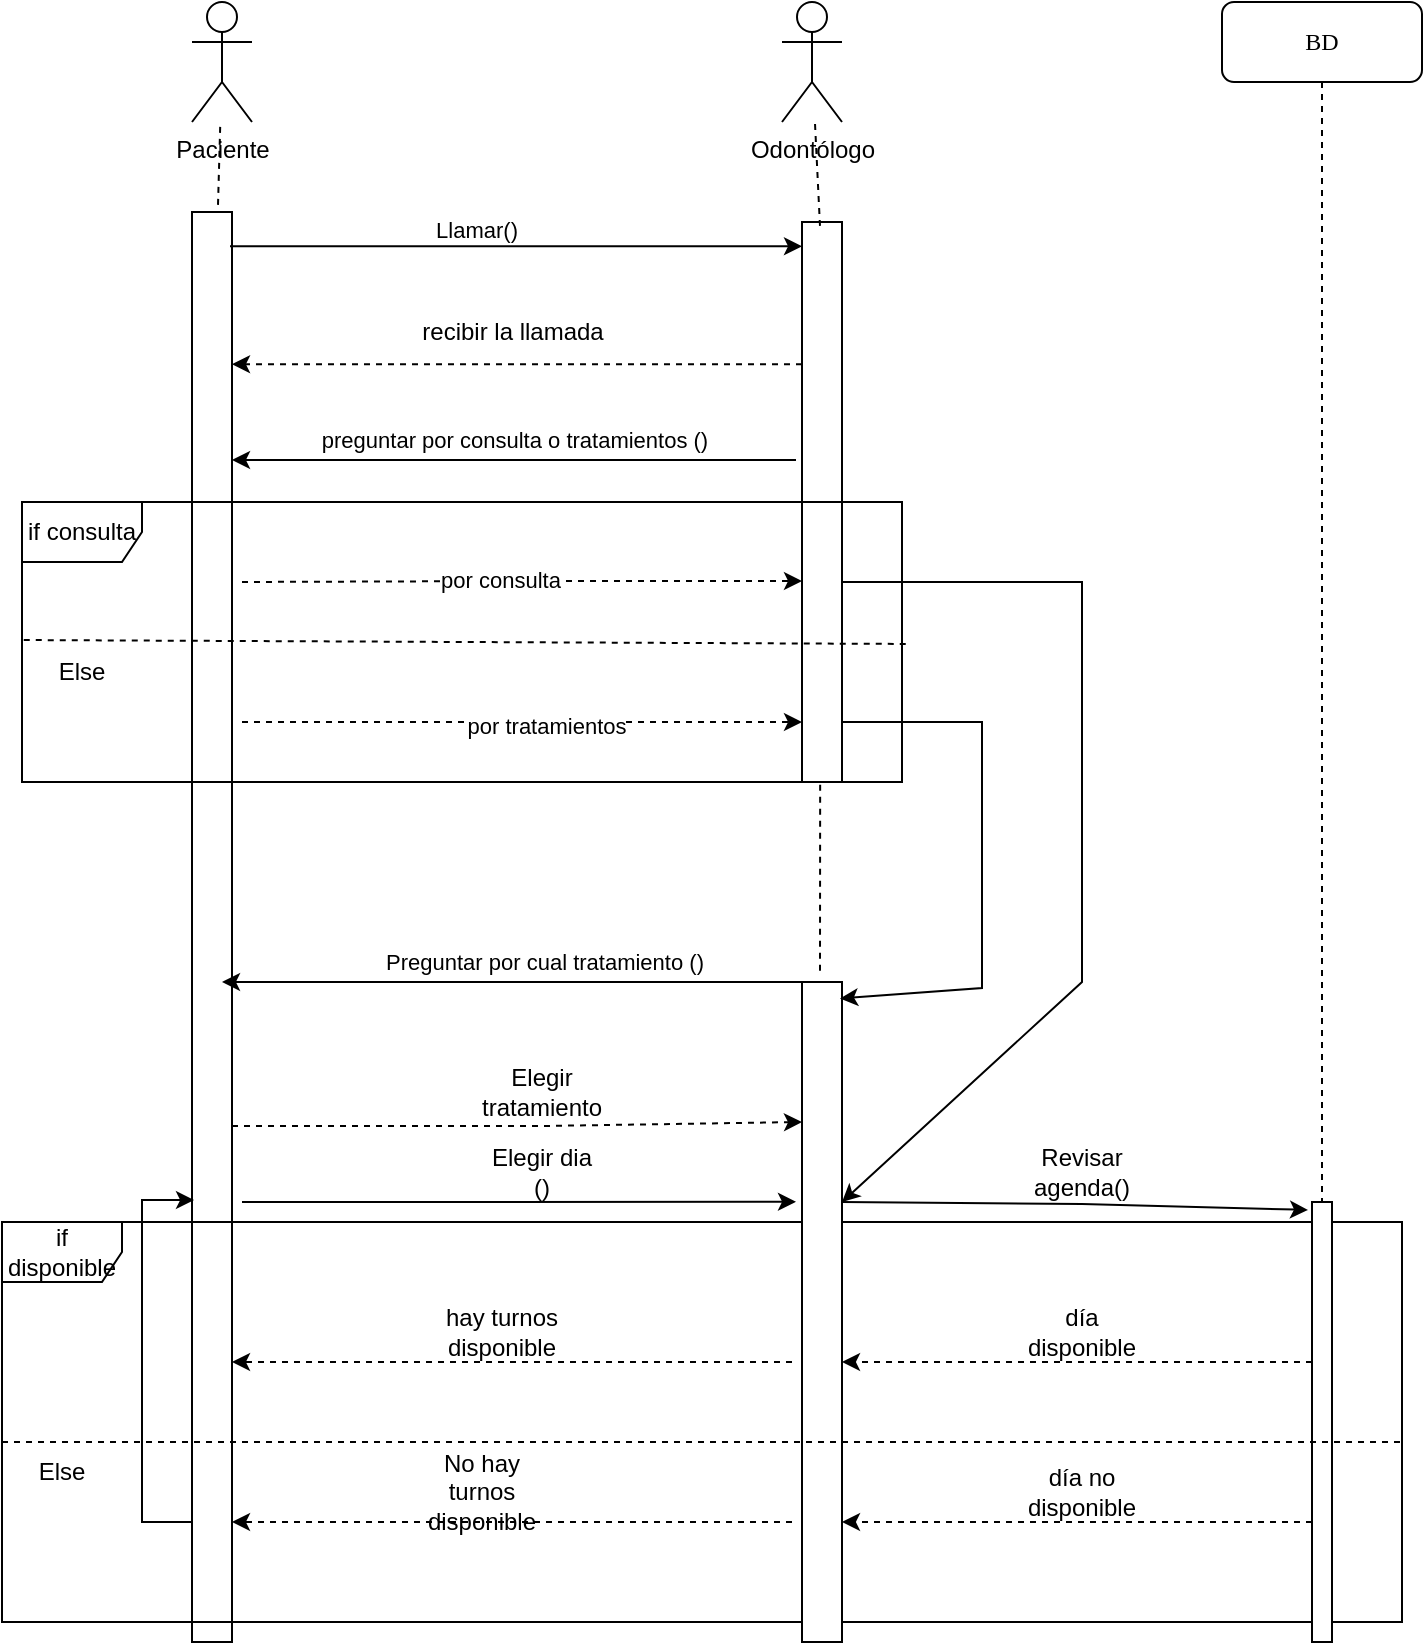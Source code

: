 <mxfile version="20.5.3" type="google"><diagram name="Page-1" id="13e1069c-82ec-6db2-03f1-153e76fe0fe0"><mxGraphModel grid="1" page="1" gridSize="10" guides="1" tooltips="1" connect="1" arrows="1" fold="1" pageScale="1" pageWidth="1100" pageHeight="850" background="none" math="0" shadow="0"><root><mxCell id="0"/><mxCell id="1" parent="0"/><mxCell id="TpoA6m42vEaGNbNg1mri-3" value="BD" style="shape=umlLifeline;perimeter=lifelinePerimeter;whiteSpace=wrap;html=1;container=1;collapsible=0;recursiveResize=0;outlineConnect=0;rounded=1;shadow=0;comic=0;labelBackgroundColor=none;strokeWidth=1;fontFamily=Verdana;fontSize=12;align=center;" vertex="1" parent="1"><mxGeometry x="640" y="760" width="100" height="630" as="geometry"/></mxCell><mxCell id="TpoA6m42vEaGNbNg1mri-74" value="recibir la llamada" style="text;html=1;align=center;verticalAlign=middle;resizable=0;points=[];autosize=1;strokeColor=none;fillColor=none;" vertex="1" parent="1"><mxGeometry x="230" y="910" width="110" height="30" as="geometry"/></mxCell><mxCell id="ml-bsIgioykxdyi0sbgc-1" value="" style="endArrow=classic;html=1;rounded=0;exitX=-0.15;exitY=0.425;exitDx=0;exitDy=0;exitPerimeter=0;" edge="1" parent="1" source="ml-bsIgioykxdyi0sbgc-7" target="ml-bsIgioykxdyi0sbgc-6"><mxGeometry width="50" height="50" relative="1" as="geometry"><mxPoint x="424" y="990.77" as="sourcePoint"/><mxPoint x="140" y="1000" as="targetPoint"/><Array as="points"/></mxGeometry></mxCell><mxCell id="ml-bsIgioykxdyi0sbgc-12" value="preguntar por consulta o tratamientos ()" style="edgeLabel;html=1;align=center;verticalAlign=middle;resizable=0;points=[];" connectable="0" vertex="1" parent="ml-bsIgioykxdyi0sbgc-1"><mxGeometry x="0.0" y="3" relative="1" as="geometry"><mxPoint y="-13" as="offset"/></mxGeometry></mxCell><mxCell id="ml-bsIgioykxdyi0sbgc-4" value="Paciente&lt;br&gt;" style="shape=umlActor;verticalLabelPosition=bottom;verticalAlign=top;html=1;outlineConnect=0;" vertex="1" parent="1"><mxGeometry x="125" y="760" width="30" height="60" as="geometry"/></mxCell><mxCell id="ml-bsIgioykxdyi0sbgc-5" value="Odontólogo" style="shape=umlActor;verticalLabelPosition=bottom;verticalAlign=top;html=1;outlineConnect=0;" vertex="1" parent="1"><mxGeometry x="420" y="760" width="30" height="60" as="geometry"/></mxCell><mxCell id="ml-bsIgioykxdyi0sbgc-6" value="" style="html=1;points=[];perimeter=orthogonalPerimeter;rounded=0;shadow=0;comic=0;labelBackgroundColor=none;strokeWidth=1;fontFamily=Verdana;fontSize=12;align=center;" vertex="1" parent="1"><mxGeometry x="125" y="865" width="20" height="715" as="geometry"/></mxCell><mxCell id="ml-bsIgioykxdyi0sbgc-7" value="" style="html=1;points=[];perimeter=orthogonalPerimeter;rounded=0;shadow=0;comic=0;labelBackgroundColor=none;strokeWidth=1;fontFamily=Verdana;fontSize=12;align=center;" vertex="1" parent="1"><mxGeometry x="430" y="870" width="20" height="280" as="geometry"/></mxCell><mxCell id="ml-bsIgioykxdyi0sbgc-8" value="" style="endArrow=classic;html=1;rounded=0;exitX=0.95;exitY=0.024;exitDx=0;exitDy=0;exitPerimeter=0;" edge="1" parent="1" source="ml-bsIgioykxdyi0sbgc-6" target="ml-bsIgioykxdyi0sbgc-7"><mxGeometry width="50" height="50" relative="1" as="geometry"><mxPoint x="245" y="920" as="sourcePoint"/><mxPoint x="295" y="870" as="targetPoint"/></mxGeometry></mxCell><mxCell id="ml-bsIgioykxdyi0sbgc-9" value="Llamar()" style="edgeLabel;html=1;align=center;verticalAlign=middle;resizable=0;points=[];" connectable="0" vertex="1" parent="ml-bsIgioykxdyi0sbgc-8"><mxGeometry x="-0.139" y="-1" relative="1" as="geometry"><mxPoint y="-9" as="offset"/></mxGeometry></mxCell><mxCell id="ml-bsIgioykxdyi0sbgc-10" value="" style="endArrow=classic;html=1;rounded=0;exitX=0;exitY=0.254;exitDx=0;exitDy=0;exitPerimeter=0;dashed=1;" edge="1" parent="1" source="ml-bsIgioykxdyi0sbgc-7" target="ml-bsIgioykxdyi0sbgc-6"><mxGeometry width="50" height="50" relative="1" as="geometry"><mxPoint x="290" y="1010" as="sourcePoint"/><mxPoint x="340" y="960" as="targetPoint"/></mxGeometry></mxCell><mxCell id="ml-bsIgioykxdyi0sbgc-32" value="if disponible" style="shape=umlFrame;whiteSpace=wrap;html=1;" vertex="1" parent="1"><mxGeometry x="30" y="1370" width="700" height="200" as="geometry"/></mxCell><mxCell id="ml-bsIgioykxdyi0sbgc-33" value="if consulta" style="shape=umlFrame;whiteSpace=wrap;html=1;" vertex="1" parent="1"><mxGeometry x="40" y="1010" width="440" height="140" as="geometry"/></mxCell><mxCell id="ml-bsIgioykxdyi0sbgc-40" value="" style="endArrow=none;html=1;rounded=0;dashed=1;exitX=0.002;exitY=0.493;exitDx=0;exitDy=0;exitPerimeter=0;entryX=1.007;entryY=0.507;entryDx=0;entryDy=0;entryPerimeter=0;endFill=0;" edge="1" parent="1" source="ml-bsIgioykxdyi0sbgc-33" target="ml-bsIgioykxdyi0sbgc-33"><mxGeometry width="50" height="50" relative="1" as="geometry"><mxPoint x="220" y="1150" as="sourcePoint"/><mxPoint x="460" y="1049" as="targetPoint"/></mxGeometry></mxCell><mxCell id="ml-bsIgioykxdyi0sbgc-44" value="" style="endArrow=classic;html=1;rounded=0;dashed=1;" edge="1" parent="1"><mxGeometry width="50" height="50" relative="1" as="geometry"><mxPoint x="150" y="1050" as="sourcePoint"/><mxPoint x="430" y="1049.5" as="targetPoint"/><Array as="points"><mxPoint x="290" y="1049.5"/></Array></mxGeometry></mxCell><mxCell id="ml-bsIgioykxdyi0sbgc-51" value="por consulta" style="edgeLabel;html=1;align=center;verticalAlign=middle;resizable=0;points=[];" connectable="0" vertex="1" parent="ml-bsIgioykxdyi0sbgc-44"><mxGeometry x="-0.083" y="1" relative="1" as="geometry"><mxPoint as="offset"/></mxGeometry></mxCell><mxCell id="ml-bsIgioykxdyi0sbgc-52" value="" style="endArrow=classic;html=1;rounded=0;dashed=1;" edge="1" parent="1"><mxGeometry width="50" height="50" relative="1" as="geometry"><mxPoint x="150" y="1120" as="sourcePoint"/><mxPoint x="430" y="1120" as="targetPoint"/><Array as="points"/></mxGeometry></mxCell><mxCell id="ml-bsIgioykxdyi0sbgc-53" value="por tratamientos" style="edgeLabel;html=1;align=center;verticalAlign=middle;resizable=0;points=[];" connectable="0" vertex="1" parent="ml-bsIgioykxdyi0sbgc-52"><mxGeometry x="0.083" y="-2" relative="1" as="geometry"><mxPoint as="offset"/></mxGeometry></mxCell><mxCell id="ml-bsIgioykxdyi0sbgc-54" value="Else" style="text;html=1;strokeColor=none;fillColor=none;align=center;verticalAlign=middle;whiteSpace=wrap;rounded=0;" vertex="1" parent="1"><mxGeometry x="40" y="1080" width="60" height="30" as="geometry"/></mxCell><mxCell id="ml-bsIgioykxdyi0sbgc-55" value="" style="endArrow=none;dashed=1;html=1;rounded=0;exitX=0.65;exitY=-0.005;exitDx=0;exitDy=0;exitPerimeter=0;" edge="1" parent="1" source="ml-bsIgioykxdyi0sbgc-6" target="ml-bsIgioykxdyi0sbgc-4"><mxGeometry width="50" height="50" relative="1" as="geometry"><mxPoint x="125" y="870" as="sourcePoint"/><mxPoint x="165" y="840" as="targetPoint"/></mxGeometry></mxCell><mxCell id="ml-bsIgioykxdyi0sbgc-59" value="" style="endArrow=none;dashed=1;html=1;rounded=0;exitX=0.45;exitY=0.007;exitDx=0;exitDy=0;exitPerimeter=0;" edge="1" parent="1" source="ml-bsIgioykxdyi0sbgc-7" target="ml-bsIgioykxdyi0sbgc-5"><mxGeometry width="50" height="50" relative="1" as="geometry"><mxPoint x="490" y="930" as="sourcePoint"/><mxPoint x="721" y="670" as="targetPoint"/></mxGeometry></mxCell><mxCell id="ml-bsIgioykxdyi0sbgc-60" value="" style="html=1;points=[];perimeter=orthogonalPerimeter;rounded=0;shadow=0;comic=0;labelBackgroundColor=none;strokeWidth=1;fontFamily=Verdana;fontSize=12;align=center;" vertex="1" parent="1"><mxGeometry x="430" y="1250" width="20" height="330" as="geometry"/></mxCell><mxCell id="ml-bsIgioykxdyi0sbgc-62" value="" style="endArrow=none;dashed=1;html=1;rounded=0;entryX=0.907;entryY=1;entryDx=0;entryDy=0;entryPerimeter=0;exitX=0.45;exitY=-0.017;exitDx=0;exitDy=0;exitPerimeter=0;" edge="1" parent="1" source="ml-bsIgioykxdyi0sbgc-60" target="ml-bsIgioykxdyi0sbgc-33"><mxGeometry width="50" height="50" relative="1" as="geometry"><mxPoint x="440" y="1240" as="sourcePoint"/><mxPoint x="380" y="1160" as="targetPoint"/></mxGeometry></mxCell><mxCell id="ml-bsIgioykxdyi0sbgc-63" value="" style="endArrow=classic;html=1;rounded=0;" edge="1" parent="1"><mxGeometry width="50" height="50" relative="1" as="geometry"><mxPoint x="450" y="1050" as="sourcePoint"/><mxPoint x="450" y="1360" as="targetPoint"/><Array as="points"><mxPoint x="570" y="1050"/><mxPoint x="570" y="1250"/></Array></mxGeometry></mxCell><mxCell id="ml-bsIgioykxdyi0sbgc-64" value="" style="endArrow=classic;html=1;rounded=0;exitX=0.05;exitY=0;exitDx=0;exitDy=0;exitPerimeter=0;" edge="1" parent="1" source="ml-bsIgioykxdyi0sbgc-60"><mxGeometry width="50" height="50" relative="1" as="geometry"><mxPoint x="340" y="1260" as="sourcePoint"/><mxPoint x="140" y="1250" as="targetPoint"/><Array as="points"><mxPoint x="290" y="1250"/></Array></mxGeometry></mxCell><mxCell id="ml-bsIgioykxdyi0sbgc-68" value="Preguntar por cual tratamiento ()" style="edgeLabel;html=1;align=center;verticalAlign=middle;resizable=0;points=[];" connectable="0" vertex="1" parent="ml-bsIgioykxdyi0sbgc-64"><mxGeometry x="-0.108" y="3" relative="1" as="geometry"><mxPoint y="-13" as="offset"/></mxGeometry></mxCell><mxCell id="ml-bsIgioykxdyi0sbgc-66" value="" style="endArrow=classic;html=1;rounded=0;entryX=0.95;entryY=0.025;entryDx=0;entryDy=0;entryPerimeter=0;" edge="1" parent="1" target="ml-bsIgioykxdyi0sbgc-60"><mxGeometry width="50" height="50" relative="1" as="geometry"><mxPoint x="450" y="1120" as="sourcePoint"/><mxPoint x="490" y="1260" as="targetPoint"/><Array as="points"><mxPoint x="520" y="1120"/><mxPoint x="520" y="1253"/></Array></mxGeometry></mxCell><mxCell id="ml-bsIgioykxdyi0sbgc-69" value="" style="endArrow=classic;html=1;rounded=0;dashed=1;" edge="1" parent="1" source="ml-bsIgioykxdyi0sbgc-6"><mxGeometry width="50" height="50" relative="1" as="geometry"><mxPoint x="250" y="1370" as="sourcePoint"/><mxPoint x="430" y="1320" as="targetPoint"/><Array as="points"><mxPoint x="300" y="1322"/></Array></mxGeometry></mxCell><mxCell id="ml-bsIgioykxdyi0sbgc-70" value="Elegir tratamiento" style="text;html=1;strokeColor=none;fillColor=none;align=center;verticalAlign=middle;whiteSpace=wrap;rounded=0;" vertex="1" parent="1"><mxGeometry x="270" y="1290" width="60" height="30" as="geometry"/></mxCell><mxCell id="ml-bsIgioykxdyi0sbgc-71" value="" style="endArrow=classic;html=1;rounded=0;entryX=-0.15;entryY=0.333;entryDx=0;entryDy=0;entryPerimeter=0;" edge="1" parent="1" target="ml-bsIgioykxdyi0sbgc-60"><mxGeometry width="50" height="50" relative="1" as="geometry"><mxPoint x="150" y="1360" as="sourcePoint"/><mxPoint x="420" y="1360" as="targetPoint"/></mxGeometry></mxCell><mxCell id="ml-bsIgioykxdyi0sbgc-73" value="Elegir dia ()" style="text;html=1;strokeColor=none;fillColor=none;align=center;verticalAlign=middle;whiteSpace=wrap;rounded=0;" vertex="1" parent="1"><mxGeometry x="270" y="1330" width="60" height="30" as="geometry"/></mxCell><mxCell id="ml-bsIgioykxdyi0sbgc-74" value="" style="endArrow=classic;html=1;rounded=0;entryX=-0.2;entryY=0.018;entryDx=0;entryDy=0;entryPerimeter=0;" edge="1" parent="1" target="TpoA6m42vEaGNbNg1mri-4"><mxGeometry width="50" height="50" relative="1" as="geometry"><mxPoint x="450" y="1360" as="sourcePoint"/><mxPoint x="680" y="1361" as="targetPoint"/><Array as="points"><mxPoint x="570" y="1361"/></Array></mxGeometry></mxCell><mxCell id="ml-bsIgioykxdyi0sbgc-76" value="Revisar agenda()" style="text;html=1;strokeColor=none;fillColor=none;align=center;verticalAlign=middle;whiteSpace=wrap;rounded=0;" vertex="1" parent="1"><mxGeometry x="540" y="1330" width="60" height="30" as="geometry"/></mxCell><mxCell id="TpoA6m42vEaGNbNg1mri-4" value="" style="html=1;points=[];perimeter=orthogonalPerimeter;rounded=0;shadow=0;comic=0;labelBackgroundColor=none;strokeWidth=1;fontFamily=Verdana;fontSize=12;align=center;" vertex="1" parent="1"><mxGeometry x="685" y="1360" width="10" height="220" as="geometry"/></mxCell><mxCell id="ml-bsIgioykxdyi0sbgc-78" value="" style="endArrow=none;dashed=1;html=1;rounded=0;" edge="1" parent="1"><mxGeometry width="50" height="50" relative="1" as="geometry"><mxPoint x="30" y="1480" as="sourcePoint"/><mxPoint x="730" y="1480" as="targetPoint"/></mxGeometry></mxCell><mxCell id="ml-bsIgioykxdyi0sbgc-79" value="" style="endArrow=classic;html=1;rounded=0;dashed=1;" edge="1" parent="1"><mxGeometry width="50" height="50" relative="1" as="geometry"><mxPoint x="685" y="1440" as="sourcePoint"/><mxPoint x="450" y="1440" as="targetPoint"/></mxGeometry></mxCell><mxCell id="ml-bsIgioykxdyi0sbgc-82" value="" style="endArrow=classic;html=1;rounded=0;dashed=1;" edge="1" parent="1"><mxGeometry width="50" height="50" relative="1" as="geometry"><mxPoint x="425" y="1440" as="sourcePoint"/><mxPoint x="145" y="1440" as="targetPoint"/></mxGeometry></mxCell><mxCell id="ml-bsIgioykxdyi0sbgc-83" value="hay turnos disponible" style="text;html=1;strokeColor=none;fillColor=none;align=center;verticalAlign=middle;whiteSpace=wrap;rounded=0;" vertex="1" parent="1"><mxGeometry x="250" y="1410" width="60" height="30" as="geometry"/></mxCell><mxCell id="ml-bsIgioykxdyi0sbgc-85" value="" style="endArrow=classic;html=1;rounded=0;dashed=1;" edge="1" parent="1"><mxGeometry width="50" height="50" relative="1" as="geometry"><mxPoint x="685" y="1520" as="sourcePoint"/><mxPoint x="450" y="1520" as="targetPoint"/></mxGeometry></mxCell><mxCell id="ml-bsIgioykxdyi0sbgc-86" value="día no disponible" style="text;html=1;strokeColor=none;fillColor=none;align=center;verticalAlign=middle;whiteSpace=wrap;rounded=0;" vertex="1" parent="1"><mxGeometry x="540" y="1490" width="60" height="30" as="geometry"/></mxCell><mxCell id="ml-bsIgioykxdyi0sbgc-87" value="" style="endArrow=classic;html=1;rounded=0;dashed=1;" edge="1" parent="1"><mxGeometry width="50" height="50" relative="1" as="geometry"><mxPoint x="425" y="1520" as="sourcePoint"/><mxPoint x="145" y="1520" as="targetPoint"/></mxGeometry></mxCell><mxCell id="ml-bsIgioykxdyi0sbgc-88" value="No hay turnos disponible&lt;br&gt;" style="text;html=1;strokeColor=none;fillColor=none;align=center;verticalAlign=middle;whiteSpace=wrap;rounded=0;" vertex="1" parent="1"><mxGeometry x="240" y="1490" width="60" height="30" as="geometry"/></mxCell><mxCell id="ml-bsIgioykxdyi0sbgc-90" value="día disponible" style="text;html=1;strokeColor=none;fillColor=none;align=center;verticalAlign=middle;whiteSpace=wrap;rounded=0;" vertex="1" parent="1"><mxGeometry x="540" y="1410" width="60" height="30" as="geometry"/></mxCell><mxCell id="ml-bsIgioykxdyi0sbgc-91" value="" style="endArrow=classic;html=1;rounded=0;entryX=0.05;entryY=0.691;entryDx=0;entryDy=0;entryPerimeter=0;" edge="1" parent="1" target="ml-bsIgioykxdyi0sbgc-6"><mxGeometry width="50" height="50" relative="1" as="geometry"><mxPoint x="125" y="1520" as="sourcePoint"/><mxPoint x="95" y="1210" as="targetPoint"/><Array as="points"><mxPoint x="100" y="1520"/><mxPoint x="100" y="1359"/></Array></mxGeometry></mxCell><mxCell id="4PLx8tFSOcWiVfdonx8Y-1" value="Else" style="text;html=1;strokeColor=none;fillColor=none;align=center;verticalAlign=middle;whiteSpace=wrap;rounded=0;" vertex="1" parent="1"><mxGeometry x="30" y="1480" width="60" height="30" as="geometry"/></mxCell></root></mxGraphModel></diagram></mxfile>